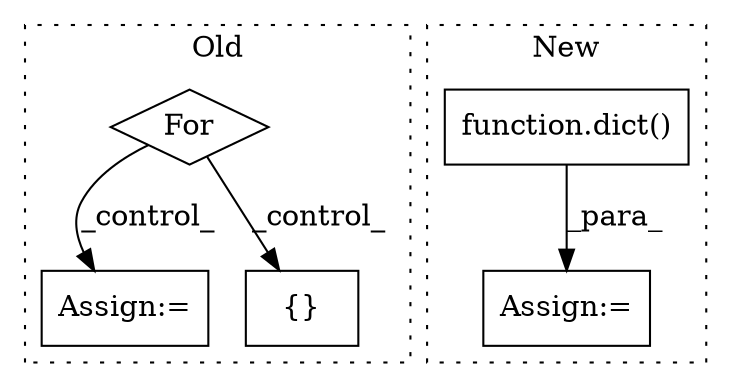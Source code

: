 digraph G {
subgraph cluster0 {
1 [label="For" a="107" s="6741,6769" l="4,18" shape="diamond"];
4 [label="Assign:=" a="68" s="7122" l="3" shape="box"];
5 [label="{}" a="95" s="6793,6794" l="2,1" shape="box"];
label = "Old";
style="dotted";
}
subgraph cluster1 {
2 [label="function.dict()" a="75" s="6929,6966" l="5,1" shape="box"];
3 [label="Assign:=" a="68" s="7106" l="3" shape="box"];
label = "New";
style="dotted";
}
1 -> 4 [label="_control_"];
1 -> 5 [label="_control_"];
2 -> 3 [label="_para_"];
}